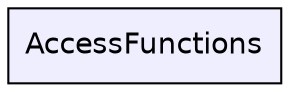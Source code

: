 digraph "AccessFunctions" {
  compound=true
  node [ fontsize="14", fontname="Helvetica"];
  edge [ labelfontsize="14", labelfontname="Helvetica"];
  dir_83147ba574bcf0ba1dfd962272901dd2 [shape=box, label="AccessFunctions", style="filled", fillcolor="#eeeeff", pencolor="black", URL="dir_83147ba574bcf0ba1dfd962272901dd2.html"];
}
